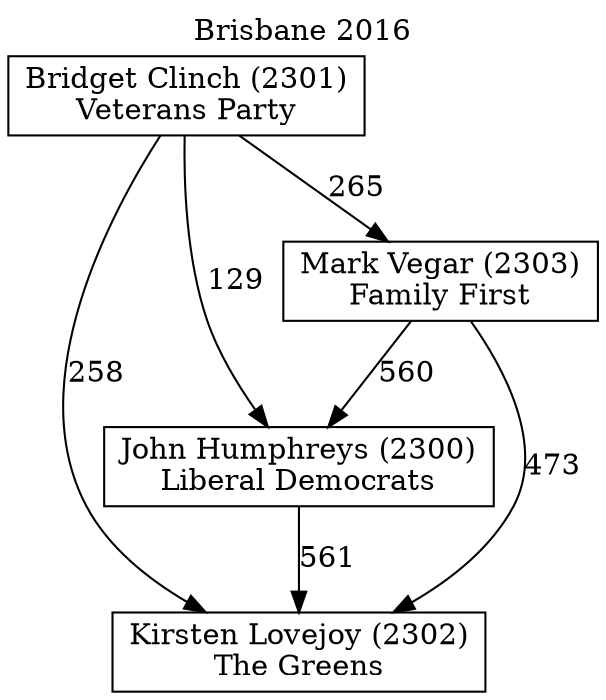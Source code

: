 // House preference flow
digraph "Kirsten Lovejoy (2302)_Brisbane_2016" {
	graph [label="Brisbane 2016" labelloc=t mclimit=10]
	node [shape=box]
	"Kirsten Lovejoy (2302)" [label="Kirsten Lovejoy (2302)
The Greens"]
	"John Humphreys (2300)" [label="John Humphreys (2300)
Liberal Democrats"]
	"Mark Vegar (2303)" [label="Mark Vegar (2303)
Family First"]
	"Bridget Clinch (2301)" [label="Bridget Clinch (2301)
Veterans Party"]
	"Bridget Clinch (2301)" -> "Kirsten Lovejoy (2302)" [label=258]
	"Mark Vegar (2303)" -> "John Humphreys (2300)" [label=560]
	"Mark Vegar (2303)" -> "Kirsten Lovejoy (2302)" [label=473]
	"Bridget Clinch (2301)" -> "Mark Vegar (2303)" [label=265]
	"John Humphreys (2300)" -> "Kirsten Lovejoy (2302)" [label=561]
	"Bridget Clinch (2301)" -> "John Humphreys (2300)" [label=129]
}
